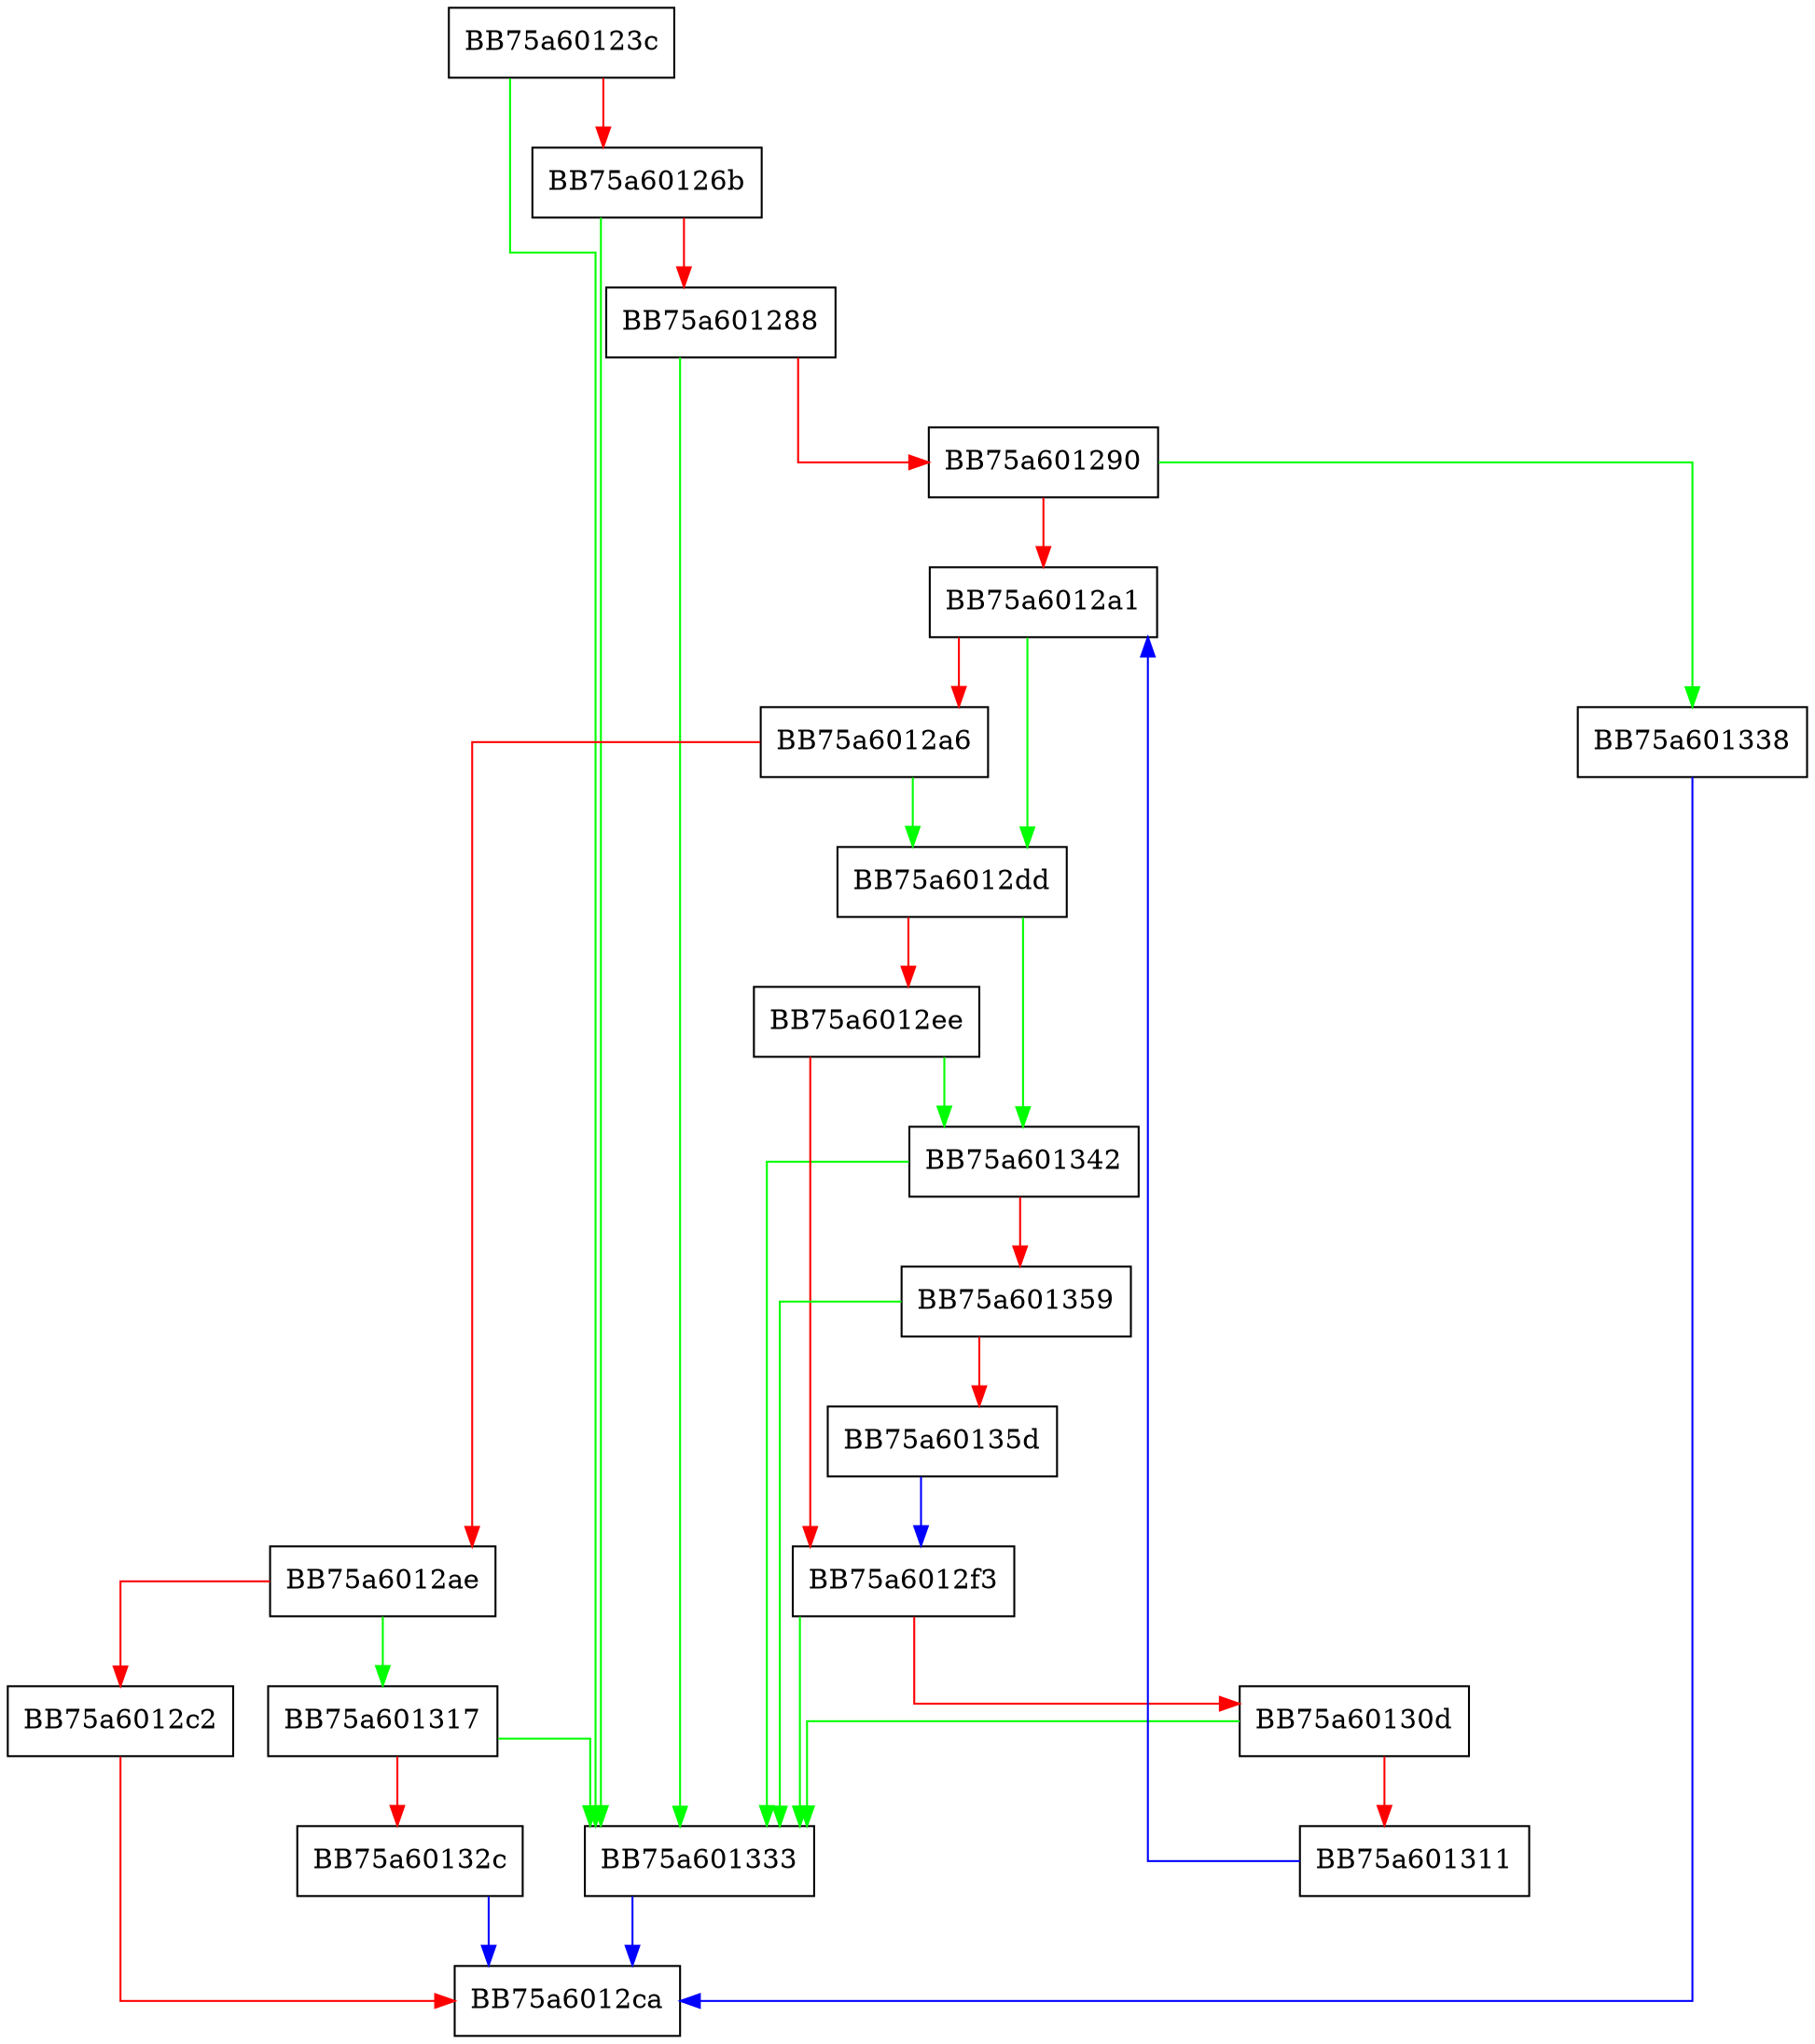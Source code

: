 digraph extract_type_from_localsig {
  node [shape="box"];
  graph [splines=ortho];
  BB75a60123c -> BB75a601333 [color="green"];
  BB75a60123c -> BB75a60126b [color="red"];
  BB75a60126b -> BB75a601333 [color="green"];
  BB75a60126b -> BB75a601288 [color="red"];
  BB75a601288 -> BB75a601333 [color="green"];
  BB75a601288 -> BB75a601290 [color="red"];
  BB75a601290 -> BB75a601338 [color="green"];
  BB75a601290 -> BB75a6012a1 [color="red"];
  BB75a6012a1 -> BB75a6012dd [color="green"];
  BB75a6012a1 -> BB75a6012a6 [color="red"];
  BB75a6012a6 -> BB75a6012dd [color="green"];
  BB75a6012a6 -> BB75a6012ae [color="red"];
  BB75a6012ae -> BB75a601317 [color="green"];
  BB75a6012ae -> BB75a6012c2 [color="red"];
  BB75a6012c2 -> BB75a6012ca [color="red"];
  BB75a6012dd -> BB75a601342 [color="green"];
  BB75a6012dd -> BB75a6012ee [color="red"];
  BB75a6012ee -> BB75a601342 [color="green"];
  BB75a6012ee -> BB75a6012f3 [color="red"];
  BB75a6012f3 -> BB75a601333 [color="green"];
  BB75a6012f3 -> BB75a60130d [color="red"];
  BB75a60130d -> BB75a601333 [color="green"];
  BB75a60130d -> BB75a601311 [color="red"];
  BB75a601311 -> BB75a6012a1 [color="blue"];
  BB75a601317 -> BB75a601333 [color="green"];
  BB75a601317 -> BB75a60132c [color="red"];
  BB75a60132c -> BB75a6012ca [color="blue"];
  BB75a601333 -> BB75a6012ca [color="blue"];
  BB75a601338 -> BB75a6012ca [color="blue"];
  BB75a601342 -> BB75a601333 [color="green"];
  BB75a601342 -> BB75a601359 [color="red"];
  BB75a601359 -> BB75a601333 [color="green"];
  BB75a601359 -> BB75a60135d [color="red"];
  BB75a60135d -> BB75a6012f3 [color="blue"];
}